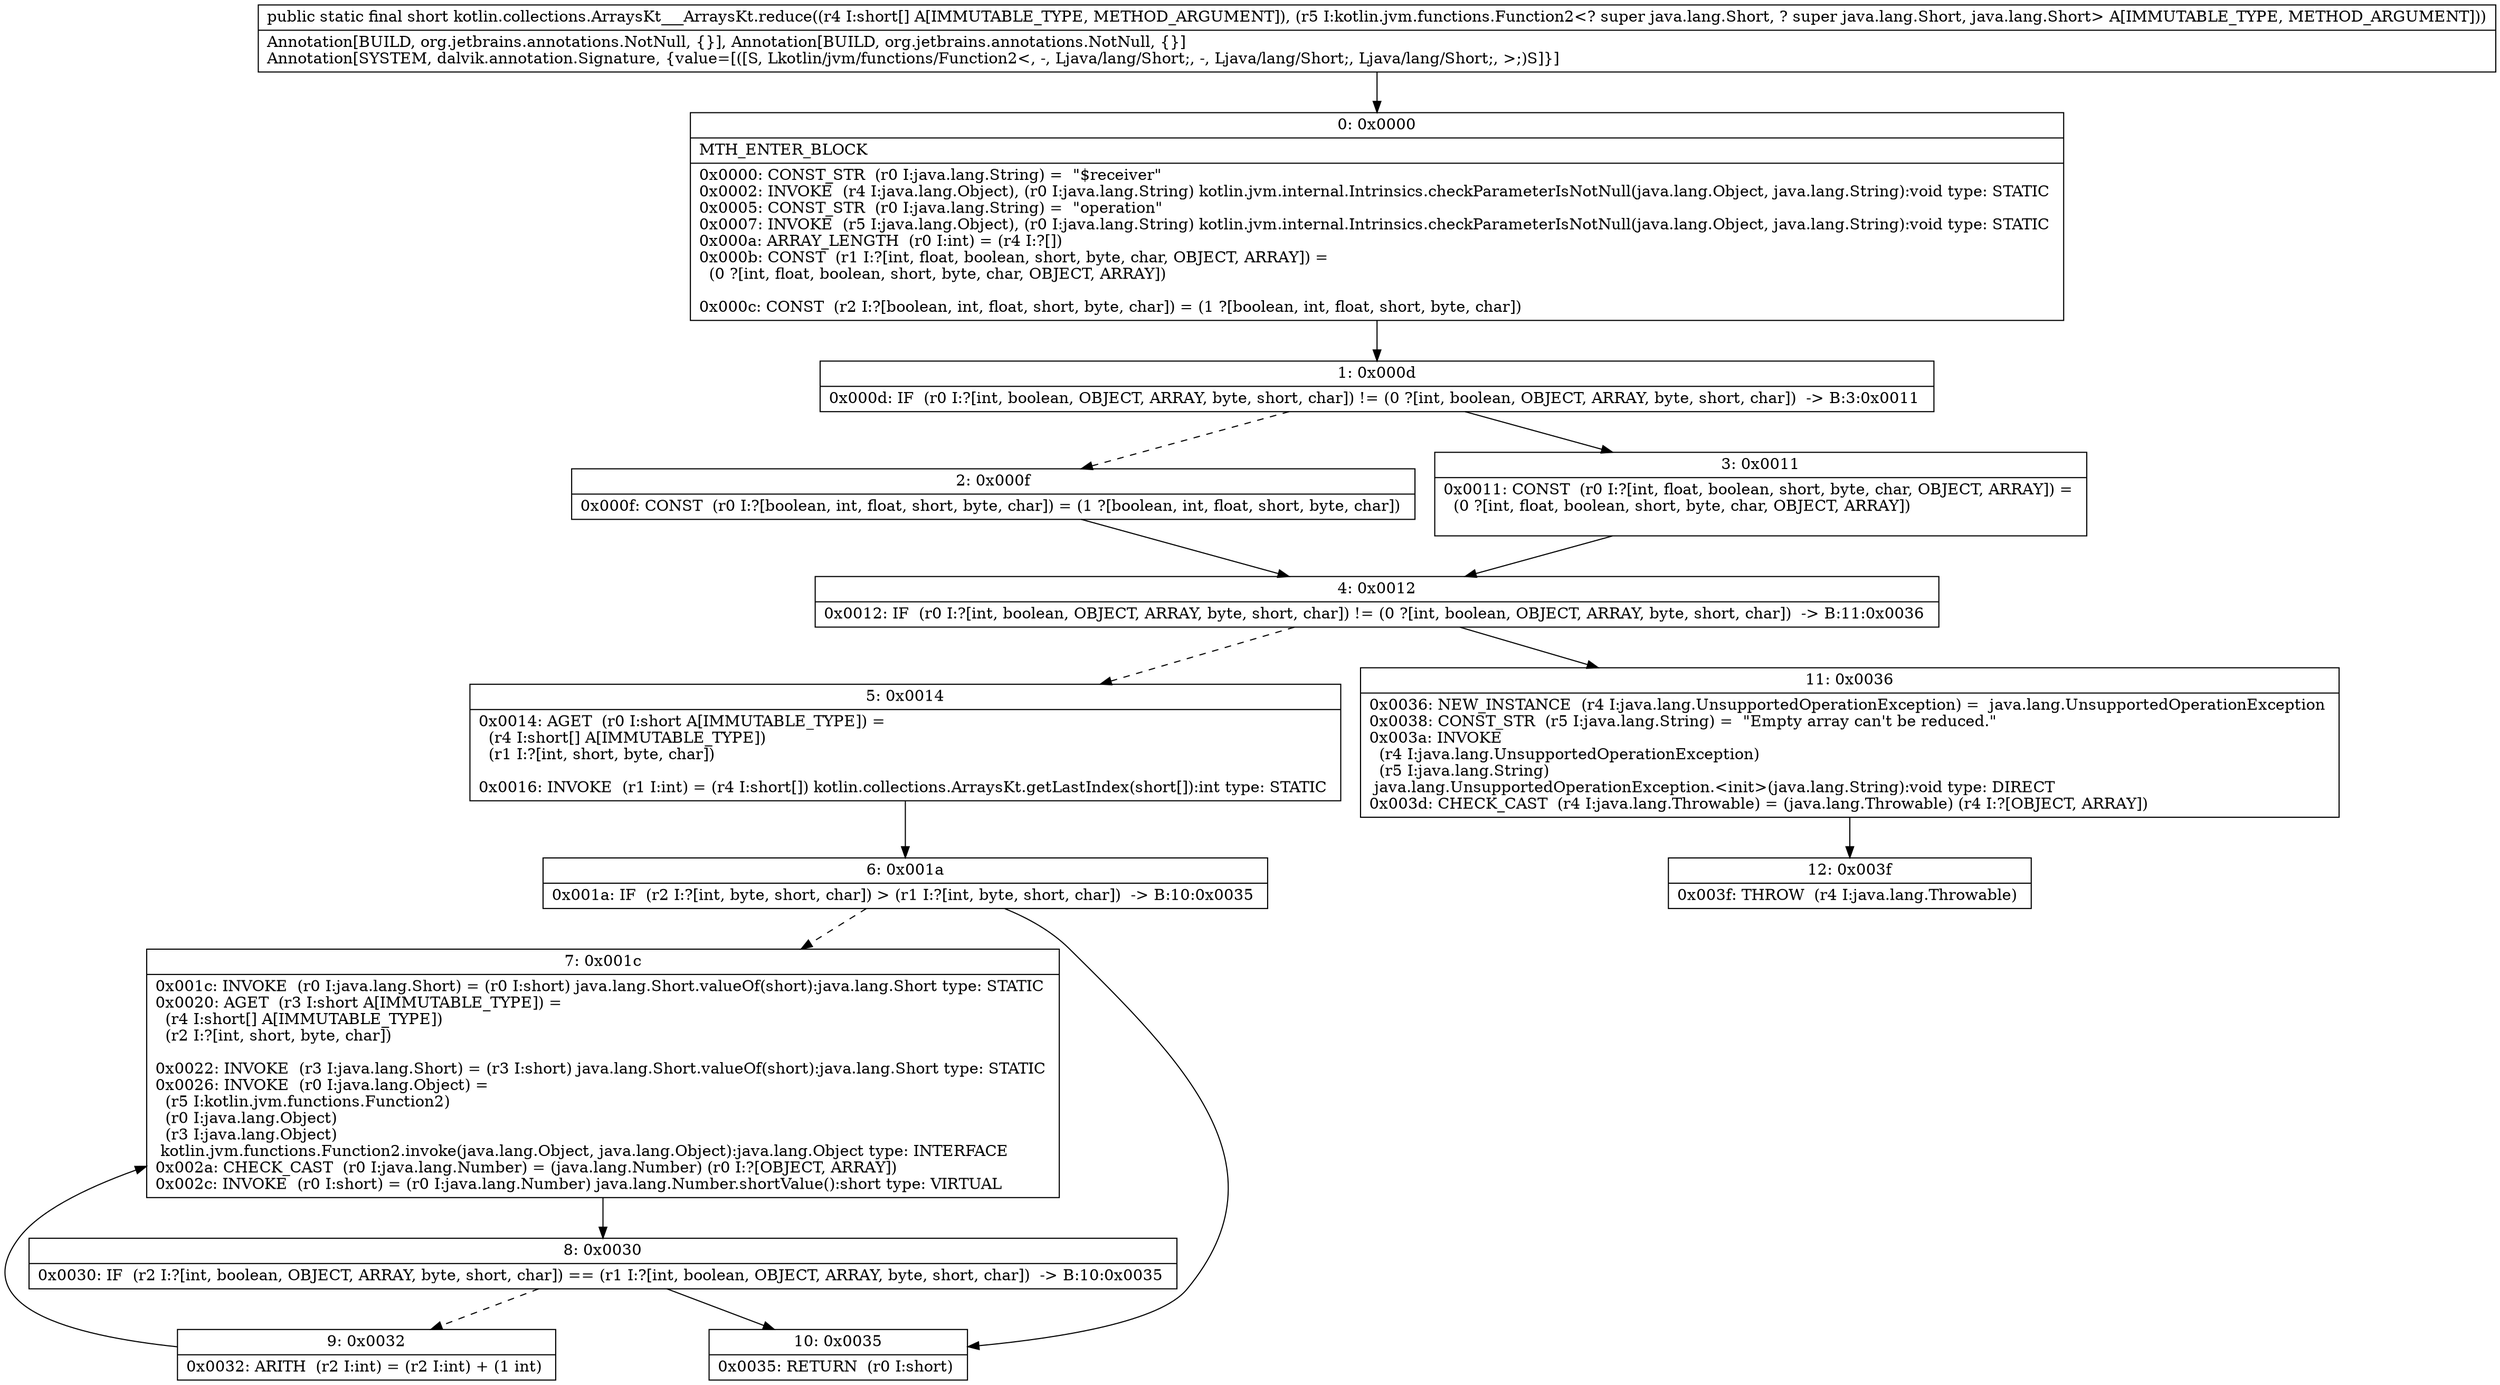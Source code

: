 digraph "CFG forkotlin.collections.ArraysKt___ArraysKt.reduce([SLkotlin\/jvm\/functions\/Function2;)S" {
Node_0 [shape=record,label="{0\:\ 0x0000|MTH_ENTER_BLOCK\l|0x0000: CONST_STR  (r0 I:java.lang.String) =  \"$receiver\" \l0x0002: INVOKE  (r4 I:java.lang.Object), (r0 I:java.lang.String) kotlin.jvm.internal.Intrinsics.checkParameterIsNotNull(java.lang.Object, java.lang.String):void type: STATIC \l0x0005: CONST_STR  (r0 I:java.lang.String) =  \"operation\" \l0x0007: INVOKE  (r5 I:java.lang.Object), (r0 I:java.lang.String) kotlin.jvm.internal.Intrinsics.checkParameterIsNotNull(java.lang.Object, java.lang.String):void type: STATIC \l0x000a: ARRAY_LENGTH  (r0 I:int) = (r4 I:?[]) \l0x000b: CONST  (r1 I:?[int, float, boolean, short, byte, char, OBJECT, ARRAY]) = \l  (0 ?[int, float, boolean, short, byte, char, OBJECT, ARRAY])\l \l0x000c: CONST  (r2 I:?[boolean, int, float, short, byte, char]) = (1 ?[boolean, int, float, short, byte, char]) \l}"];
Node_1 [shape=record,label="{1\:\ 0x000d|0x000d: IF  (r0 I:?[int, boolean, OBJECT, ARRAY, byte, short, char]) != (0 ?[int, boolean, OBJECT, ARRAY, byte, short, char])  \-\> B:3:0x0011 \l}"];
Node_2 [shape=record,label="{2\:\ 0x000f|0x000f: CONST  (r0 I:?[boolean, int, float, short, byte, char]) = (1 ?[boolean, int, float, short, byte, char]) \l}"];
Node_3 [shape=record,label="{3\:\ 0x0011|0x0011: CONST  (r0 I:?[int, float, boolean, short, byte, char, OBJECT, ARRAY]) = \l  (0 ?[int, float, boolean, short, byte, char, OBJECT, ARRAY])\l \l}"];
Node_4 [shape=record,label="{4\:\ 0x0012|0x0012: IF  (r0 I:?[int, boolean, OBJECT, ARRAY, byte, short, char]) != (0 ?[int, boolean, OBJECT, ARRAY, byte, short, char])  \-\> B:11:0x0036 \l}"];
Node_5 [shape=record,label="{5\:\ 0x0014|0x0014: AGET  (r0 I:short A[IMMUTABLE_TYPE]) = \l  (r4 I:short[] A[IMMUTABLE_TYPE])\l  (r1 I:?[int, short, byte, char])\l \l0x0016: INVOKE  (r1 I:int) = (r4 I:short[]) kotlin.collections.ArraysKt.getLastIndex(short[]):int type: STATIC \l}"];
Node_6 [shape=record,label="{6\:\ 0x001a|0x001a: IF  (r2 I:?[int, byte, short, char]) \> (r1 I:?[int, byte, short, char])  \-\> B:10:0x0035 \l}"];
Node_7 [shape=record,label="{7\:\ 0x001c|0x001c: INVOKE  (r0 I:java.lang.Short) = (r0 I:short) java.lang.Short.valueOf(short):java.lang.Short type: STATIC \l0x0020: AGET  (r3 I:short A[IMMUTABLE_TYPE]) = \l  (r4 I:short[] A[IMMUTABLE_TYPE])\l  (r2 I:?[int, short, byte, char])\l \l0x0022: INVOKE  (r3 I:java.lang.Short) = (r3 I:short) java.lang.Short.valueOf(short):java.lang.Short type: STATIC \l0x0026: INVOKE  (r0 I:java.lang.Object) = \l  (r5 I:kotlin.jvm.functions.Function2)\l  (r0 I:java.lang.Object)\l  (r3 I:java.lang.Object)\l kotlin.jvm.functions.Function2.invoke(java.lang.Object, java.lang.Object):java.lang.Object type: INTERFACE \l0x002a: CHECK_CAST  (r0 I:java.lang.Number) = (java.lang.Number) (r0 I:?[OBJECT, ARRAY]) \l0x002c: INVOKE  (r0 I:short) = (r0 I:java.lang.Number) java.lang.Number.shortValue():short type: VIRTUAL \l}"];
Node_8 [shape=record,label="{8\:\ 0x0030|0x0030: IF  (r2 I:?[int, boolean, OBJECT, ARRAY, byte, short, char]) == (r1 I:?[int, boolean, OBJECT, ARRAY, byte, short, char])  \-\> B:10:0x0035 \l}"];
Node_9 [shape=record,label="{9\:\ 0x0032|0x0032: ARITH  (r2 I:int) = (r2 I:int) + (1 int) \l}"];
Node_10 [shape=record,label="{10\:\ 0x0035|0x0035: RETURN  (r0 I:short) \l}"];
Node_11 [shape=record,label="{11\:\ 0x0036|0x0036: NEW_INSTANCE  (r4 I:java.lang.UnsupportedOperationException) =  java.lang.UnsupportedOperationException \l0x0038: CONST_STR  (r5 I:java.lang.String) =  \"Empty array can't be reduced.\" \l0x003a: INVOKE  \l  (r4 I:java.lang.UnsupportedOperationException)\l  (r5 I:java.lang.String)\l java.lang.UnsupportedOperationException.\<init\>(java.lang.String):void type: DIRECT \l0x003d: CHECK_CAST  (r4 I:java.lang.Throwable) = (java.lang.Throwable) (r4 I:?[OBJECT, ARRAY]) \l}"];
Node_12 [shape=record,label="{12\:\ 0x003f|0x003f: THROW  (r4 I:java.lang.Throwable) \l}"];
MethodNode[shape=record,label="{public static final short kotlin.collections.ArraysKt___ArraysKt.reduce((r4 I:short[] A[IMMUTABLE_TYPE, METHOD_ARGUMENT]), (r5 I:kotlin.jvm.functions.Function2\<? super java.lang.Short, ? super java.lang.Short, java.lang.Short\> A[IMMUTABLE_TYPE, METHOD_ARGUMENT]))  | Annotation[BUILD, org.jetbrains.annotations.NotNull, \{\}], Annotation[BUILD, org.jetbrains.annotations.NotNull, \{\}]\lAnnotation[SYSTEM, dalvik.annotation.Signature, \{value=[([S, Lkotlin\/jvm\/functions\/Function2\<, \-, Ljava\/lang\/Short;, \-, Ljava\/lang\/Short;, Ljava\/lang\/Short;, \>;)S]\}]\l}"];
MethodNode -> Node_0;
Node_0 -> Node_1;
Node_1 -> Node_2[style=dashed];
Node_1 -> Node_3;
Node_2 -> Node_4;
Node_3 -> Node_4;
Node_4 -> Node_5[style=dashed];
Node_4 -> Node_11;
Node_5 -> Node_6;
Node_6 -> Node_7[style=dashed];
Node_6 -> Node_10;
Node_7 -> Node_8;
Node_8 -> Node_9[style=dashed];
Node_8 -> Node_10;
Node_9 -> Node_7;
Node_11 -> Node_12;
}

